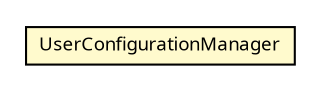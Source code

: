 #!/usr/local/bin/dot
#
# Class diagram 
# Generated by UMLGraph version R5_6 (http://www.umlgraph.org/)
#

digraph G {
	edge [fontname="Trebuchet MS",fontsize=10,labelfontname="Trebuchet MS",labelfontsize=10];
	node [fontname="Trebuchet MS",fontsize=10,shape=plaintext];
	nodesep=0.25;
	ranksep=0.5;
	// se.cambio.cds.util.UserConfigurationManager
	c346632 [label=<<table title="se.cambio.cds.util.UserConfigurationManager" border="0" cellborder="1" cellspacing="0" cellpadding="2" port="p" bgcolor="lemonChiffon" href="./UserConfigurationManager.html">
		<tr><td><table border="0" cellspacing="0" cellpadding="1">
<tr><td align="center" balign="center"><font face="Trebuchet MS"> UserConfigurationManager </font></td></tr>
		</table></td></tr>
		</table>>, URL="./UserConfigurationManager.html", fontname="Trebuchet MS", fontcolor="black", fontsize=9.0];
}


